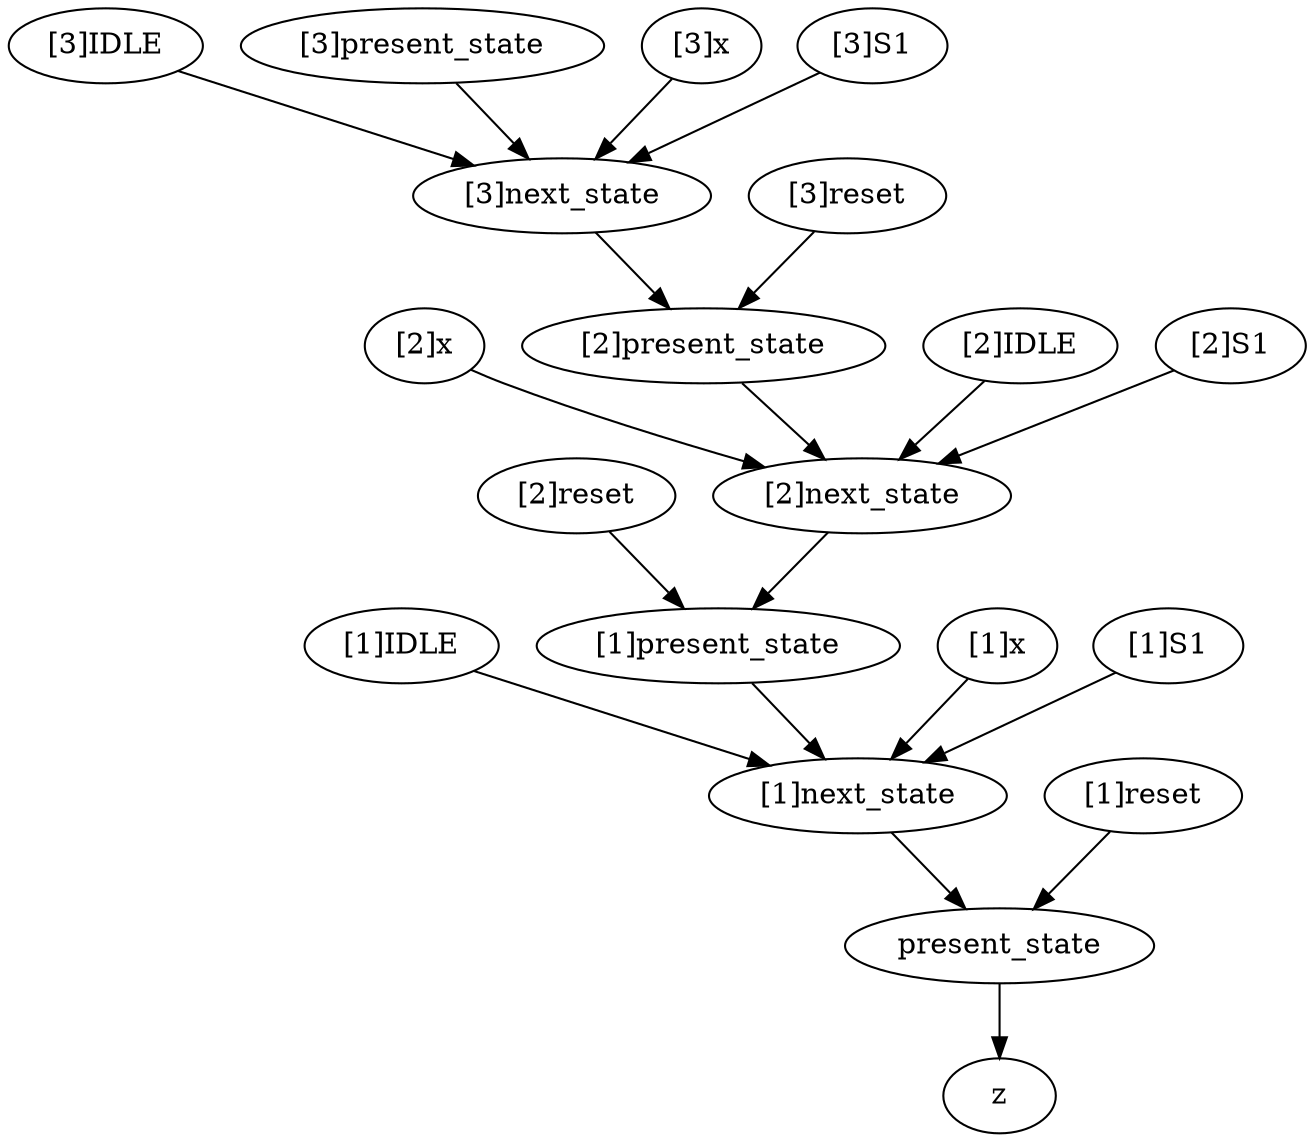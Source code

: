 strict digraph "" {
	"[1]IDLE"	[complexity=17,
		importance=2.13457544352,
		rank=0.125563261384];
	"[1]next_state"	[complexity=5,
		importance=0.68530016128,
		rank=0.137060032256];
	"[1]IDLE" -> "[1]next_state";
	"[2]reset"	[complexity=7,
		importance=7.4782613982,
		rank=1.06832305689];
	"[1]present_state"	[complexity=6,
		importance=3.69979321926,
		rank=0.61663220321];
	"[2]reset" -> "[1]present_state";
	"[2]next_state"	[complexity=8,
		importance=4.01035176745,
		rank=0.501293970932];
	"[2]next_state" -> "[1]present_state";
	"[3]IDLE"	[complexity=23,
		importance=61.9855043546,
		rank=2.69502192846];
	"[3]next_state"	[complexity=11,
		importance=20.6356097983,
		rank=1.87596452712];
	"[3]IDLE" -> "[3]next_state";
	"[2]x"	[complexity=24,
		importance=16.1200820295,
		rank=0.671670084562];
	"[2]x" -> "[2]next_state";
	present_state	[complexity=3,
		importance=0.374741613087,
		rank=0.124913871029];
	"[1]next_state" -> present_state;
	"[3]present_state"	[complexity=12,
		importance=103.451341404,
		rank=8.62094511704];
	"[3]present_state" -> "[3]next_state";
	"[1]x"	[complexity=21,
		importance=2.8198756048,
		rank=0.134279790705];
	"[1]x" -> "[1]next_state";
	"[1]present_state" -> "[1]next_state";
	"[3]x"	[complexity=27,
		importance=82.621114153,
		rank=3.06004126492];
	"[3]x" -> "[3]next_state";
	"[3]S1"	[complexity=15,
		importance=20.714284758,
		rank=1.3809523172];
	"[3]S1" -> "[3]next_state";
	"[2]present_state"	[complexity=9,
		importance=20.3250512501,
		rank=2.25833902779];
	"[3]next_state" -> "[2]present_state";
	"[2]IDLE"	[complexity=20,
		importance=12.109730262,
		rank=0.605486513102];
	"[2]IDLE" -> "[2]next_state";
	z	[complexity=0,
		importance=0.101449200226,
		rank=0.0];
	present_state -> z;
	"[1]S1"	[complexity=9,
		importance=0.76397512096,
		rank=0.0848861245511];
	"[1]S1" -> "[1]next_state";
	"[2]S1"	[complexity=12,
		importance=4.08902672713,
		rank=0.340752227261];
	"[2]S1" -> "[2]next_state";
	"[1]reset"	[complexity=4,
		importance=0.828158185853,
		rank=0.207039546463];
	"[1]reset" -> present_state;
	"[3]reset"	[complexity=10,
		importance=40.7287774599,
		rank=4.07287774599];
	"[3]reset" -> "[2]present_state";
	"[2]present_state" -> "[2]next_state";
}
